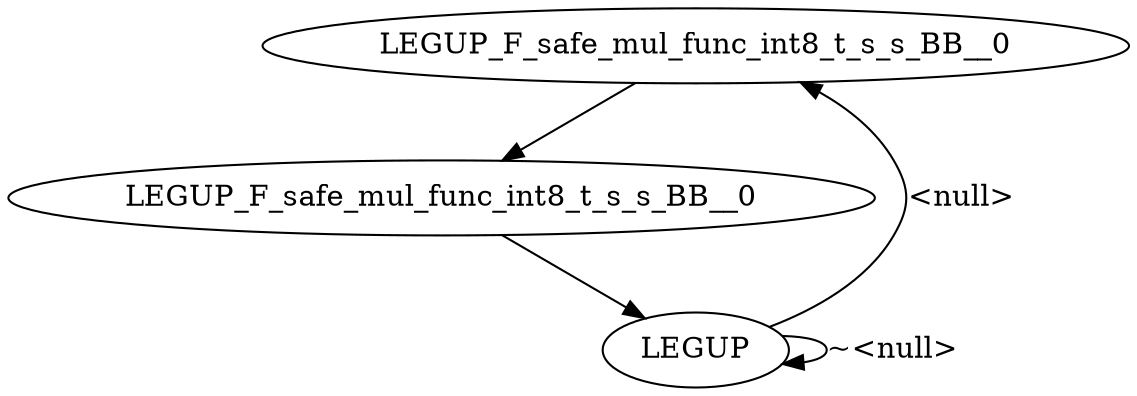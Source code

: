 digraph {
Node0x2b5b070[label="LEGUP_F_safe_mul_func_int8_t_s_s_BB__0"];
Node0x2b5aed0[label="LEGUP"];
Node0x2b5aed0 -> Node0x2b5b070[label="<null>"];
Node0x2b5aed0 -> Node0x2b5aed0[label="~<null>"];
Node0x2b5b140[label="LEGUP_F_safe_mul_func_int8_t_s_s_BB__0"];
Node0x2b5b070 -> Node0x2b5b140;
Node0x2b5b140 -> Node0x2b5aed0;
}
